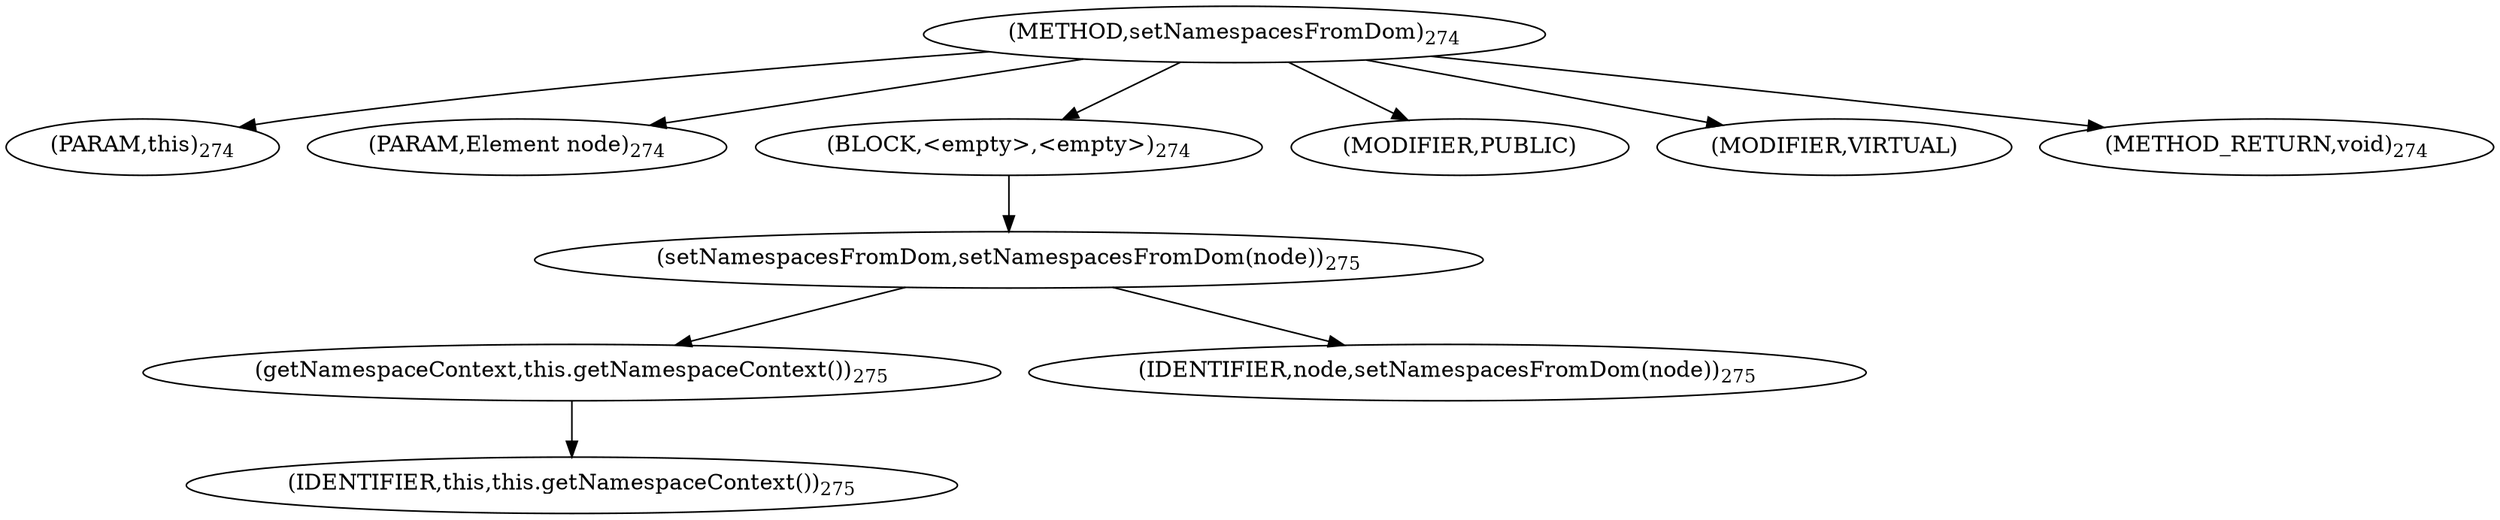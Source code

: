 digraph "setNamespacesFromDom" {  
"597" [label = <(METHOD,setNamespacesFromDom)<SUB>274</SUB>> ]
"53" [label = <(PARAM,this)<SUB>274</SUB>> ]
"598" [label = <(PARAM,Element node)<SUB>274</SUB>> ]
"599" [label = <(BLOCK,&lt;empty&gt;,&lt;empty&gt;)<SUB>274</SUB>> ]
"600" [label = <(setNamespacesFromDom,setNamespacesFromDom(node))<SUB>275</SUB>> ]
"601" [label = <(getNamespaceContext,this.getNamespaceContext())<SUB>275</SUB>> ]
"52" [label = <(IDENTIFIER,this,this.getNamespaceContext())<SUB>275</SUB>> ]
"602" [label = <(IDENTIFIER,node,setNamespacesFromDom(node))<SUB>275</SUB>> ]
"603" [label = <(MODIFIER,PUBLIC)> ]
"604" [label = <(MODIFIER,VIRTUAL)> ]
"605" [label = <(METHOD_RETURN,void)<SUB>274</SUB>> ]
  "597" -> "53" 
  "597" -> "598" 
  "597" -> "599" 
  "597" -> "603" 
  "597" -> "604" 
  "597" -> "605" 
  "599" -> "600" 
  "600" -> "601" 
  "600" -> "602" 
  "601" -> "52" 
}
